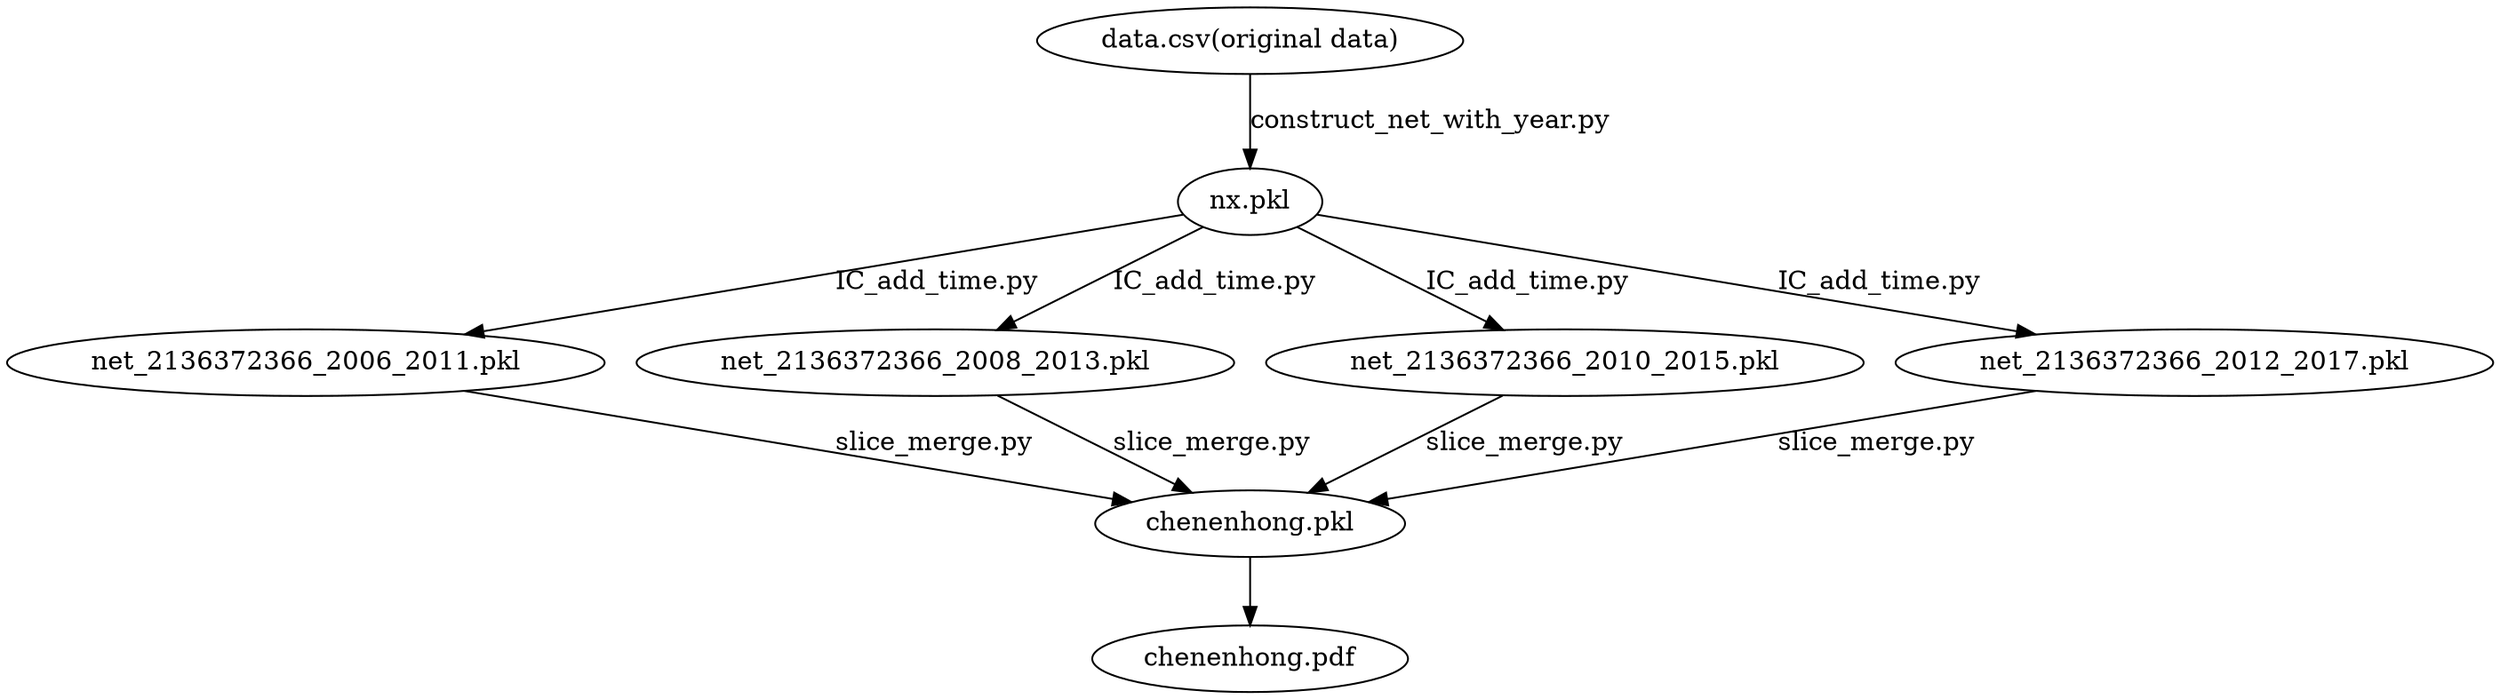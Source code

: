 diGraph G{
"data.csv(original data)" -> "nx.pkl"[label = "construct_net_with_year.py"]
"nx.pkl" -> "net_2136372366_2006_2011.pkl"[label = "IC_add_time.py"]
"nx.pkl" -> "net_2136372366_2008_2013.pkl"[label = "IC_add_time.py"]
"nx.pkl" -> "net_2136372366_2010_2015.pkl"[label = "IC_add_time.py"]
"nx.pkl" -> "net_2136372366_2012_2017.pkl"[label = "IC_add_time.py"]


"net_2136372366_2006_2011.pkl" -> "chenenhong.pkl"[label = "slice_merge.py"]
"net_2136372366_2008_2013.pkl" -> "chenenhong.pkl"[label = "slice_merge.py"]
"net_2136372366_2010_2015.pkl" -> "chenenhong.pkl"[label = "slice_merge.py"]
"net_2136372366_2012_2017.pkl" -> "chenenhong.pkl"[label = "slice_merge.py"]

"chenenhong.pkl"->"chenenhong.pdf"



}